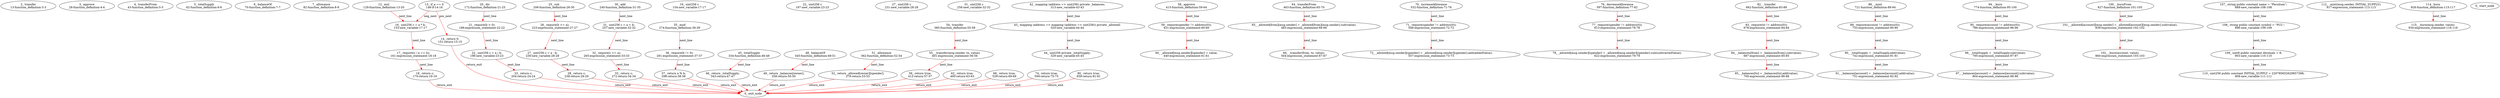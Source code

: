 digraph  {
13 [label="2_ transfer\n13-function_definition-3-3", type_label=function_definition];
28 [label="3_ approve\n28-function_definition-4-4", type_label=function_definition];
43 [label="4_ transferFrom\n43-function_definition-5-5", type_label=function_definition];
62 [label="5_ totalSupply\n62-function_definition-6-6", type_label=function_definition];
70 [label="6_ balanceOf\n70-function_definition-7-7", type_label=function_definition];
82 [label="7_ allowance\n82-function_definition-8-8", type_label=function_definition];
129 [label="12_ mul\n129-function_definition-13-20", type_label=function_definition];
146 [label="13_ if_a == 0\n146-if-14-16", type_label=if];
151 [label="14_ return 0;\n151-return-15-15", type_label=return];
153 [label="16_ uint256 c = a * b;\n153-new_variable-17-17", type_label=new_variable];
154 [label="16_ uint256 c\n154-new_variable-17-17", type_label=new_variable];
161 [label="17_ require(c / a == b);\n161-expression_statement-18-18", type_label=expression_statement];
170 [label="18_ return c;\n170-return-19-19", type_label=return];
172 [label="20_ div\n172-function_definition-21-25", type_label=function_definition];
189 [label="21_ require(b > 0);\n189-expression_statement-22-22", type_label=expression_statement];
196 [label="22_ uint256 c = a / b;\n196-new_variable-23-23", type_label=new_variable];
197 [label="22_ uint256 c\n197-new_variable-23-23", type_label=new_variable];
204 [label="23_ return c;\n204-return-24-24", type_label=return];
206 [label="25_ sub\n206-function_definition-26-30", type_label=function_definition];
223 [label="26_ require(b <= a);\n223-expression_statement-27-27", type_label=expression_statement];
230 [label="27_ uint256 c = a - b;\n230-new_variable-28-28", type_label=new_variable];
231 [label="27_ uint256 c\n231-new_variable-28-28", type_label=new_variable];
238 [label="28_ return c;\n238-return-29-29", type_label=return];
240 [label="30_ add\n240-function_definition-31-35", type_label=function_definition];
257 [label="31_ uint256 c = a + b;\n257-new_variable-32-32", type_label=new_variable];
258 [label="31_ uint256 c\n258-new_variable-32-32", type_label=new_variable];
265 [label="32_ require(c >= a);\n265-expression_statement-33-33", type_label=expression_statement];
272 [label="33_ return c;\n272-return-34-34", type_label=return];
274 [label="35_ mod\n274-function_definition-36-39", type_label=function_definition];
291 [label="36_ require(b != 0);\n291-expression_statement-37-37", type_label=expression_statement];
298 [label="37_ return a % b;\n298-return-38-38", type_label=return];
313 [label="42_ mapping (address => uint256) private _balances;\n313-new_variable-43-43", type_label=new_variable];
320 [label="43_ mapping (address => mapping (address => uint256)) private _allowed;\n320-new_variable-44-44", type_label=new_variable];
329 [label="44_ uint256 private _totalSupply;\n329-new_variable-45-45", type_label=new_variable];
334 [label="45_ totalSupply\n334-function_definition-46-48", type_label=function_definition];
343 [label="46_ return _totalSupply;\n343-return-47-47", type_label=return];
345 [label="48_ balanceOf\n345-function_definition-49-51", type_label=function_definition];
358 [label="49_ return _balances[owner];\n358-return-50-50", type_label=return];
362 [label="51_ allowance\n362-function_definition-52-54", type_label=function_definition];
379 [label="52_ return _allowed[owner][spender];\n379-return-53-53", type_label=return];
385 [label="54_ transfer\n385-function_definition-55-58", type_label=function_definition];
401 [label="55_ _transfer(msg.sender, to, value);\n401-expression_statement-56-56", type_label=expression_statement];
412 [label="56_ return true;\n412-return-57-57", type_label=return];
415 [label="58_ approve\n415-function_definition-59-64", type_label=function_definition];
431 [label="59_ require(spender != address(0));\n431-expression_statement-60-60", type_label=expression_statement];
440 [label="60_ _allowed[msg.sender][spender] = value;\n440-expression_statement-61-61", type_label=expression_statement];
460 [label="62_ return true;\n460-return-63-63", type_label=return];
463 [label="64_ transferFrom\n463-function_definition-65-70", type_label=function_definition];
483 [label="65_ _allowed[from][msg.sender] = _allowed[from][msg.sender].sub(value);\n483-expression_statement-66-66", type_label=expression_statement];
504 [label="66_ _transfer(from, to, value);\n504-expression_statement-67-67", type_label=expression_statement];
529 [label="68_ return true;\n529-return-69-69", type_label=return];
532 [label="70_ increaseAllowance\n532-function_definition-71-76", type_label=function_definition];
548 [label="71_ require(spender != address(0));\n548-expression_statement-72-72", type_label=expression_statement];
557 [label="72_ _allowed[msg.sender][spender] = _allowed[msg.sender][spender].add(addedValue);\n557-expression_statement-73-73", type_label=expression_statement];
594 [label="74_ return true;\n594-return-75-75", type_label=return];
597 [label="76_ decreaseAllowance\n597-function_definition-77-82", type_label=function_definition];
613 [label="77_ require(spender != address(0));\n613-expression_statement-78-78", type_label=expression_statement];
622 [label="78_ _allowed[msg.sender][spender] = _allowed[msg.sender][spender].sub(subtractedValue);\n622-expression_statement-79-79", type_label=expression_statement];
659 [label="80_ return true;\n659-return-81-81", type_label=return];
662 [label="82_ _transfer\n662-function_definition-83-88", type_label=function_definition];
678 [label="83_ require(to != address(0));\n678-expression_statement-84-84", type_label=expression_statement];
687 [label="84_ _balances[from] = _balances[from].sub(value);\n687-expression_statement-85-85", type_label=expression_statement];
700 [label="85_ _balances[to] = _balances[to].add(value);\n700-expression_statement-86-86", type_label=expression_statement];
721 [label="88_ _mint\n721-function_definition-89-94", type_label=function_definition];
733 [label="89_ require(account != address(0));\n733-expression_statement-90-90", type_label=expression_statement];
742 [label="90_ _totalSupply = _totalSupply.add(value);\n742-expression_statement-91-91", type_label=expression_statement];
751 [label="91_ _balances[account] = _balances[account].add(value);\n751-expression_statement-92-92", type_label=expression_statement];
774 [label="94_ _burn\n774-function_definition-95-100", type_label=function_definition];
786 [label="95_ require(account != address(0));\n786-expression_statement-96-96", type_label=expression_statement];
795 [label="96_ _totalSupply = _totalSupply.sub(value);\n795-expression_statement-97-97", type_label=expression_statement];
804 [label="97_ _balances[account] = _balances[account].sub(value);\n804-expression_statement-98-98", type_label=expression_statement];
827 [label="100_ _burnFrom\n827-function_definition-101-105", type_label=function_definition];
839 [label="101_ _allowed[account][msg.sender] = _allowed[account][msg.sender].sub(value);\n839-expression_statement-102-102", type_label=expression_statement];
860 [label="102_ _burn(account, value);\n860-expression_statement-103-103", type_label=expression_statement];
889 [label="107_ string public constant name = \"Peculium\";\n889-new_variable-108-108", type_label=new_variable];
896 [label="108_ string public constant symbol = \"PCL\";\n896-new_variable-109-109", type_label=new_variable];
903 [label="109_ uint8 public constant decimals = 8;\n903-new_variable-110-110", type_label=new_variable];
909 [label="110_ uint256 public constant INITIAL_SUPPLY = 220785652629857398;\n909-new_variable-111-111", type_label=new_variable];
917 [label="112_ _mint(msg.sender, INITIAL_SUPPLY);\n917-expression_statement-113-113", type_label=expression_statement];
926 [label="114_ burn\n926-function_definition-115-117", type_label=function_definition];
934 [label="115_ _burn(msg.sender, value);\n934-expression_statement-116-116", type_label=expression_statement];
1 [label="0_ start_node", type_label=start];
2 [label="0_ exit_node", type_label=exit];
129 -> 153  [color=red, controlflow_type=next_line, edge_type=CFG_edge, key=0, label=next_line];
146 -> 151  [color=red, controlflow_type=pos_next, edge_type=CFG_edge, key=0, label=pos_next];
146 -> 153  [color=red, controlflow_type=neg_next, edge_type=CFG_edge, key=0, label=neg_next];
151 -> 2  [color=red, controlflow_type=return_exit, edge_type=CFG_edge, key=0, label=return_exit];
153 -> 161  [color=red, controlflow_type=next_line, edge_type=CFG_edge, key=0, label=next_line];
161 -> 170  [color=red, controlflow_type=next_line, edge_type=CFG_edge, key=0, label=next_line];
170 -> 2  [color=red, controlflow_type=return_exit, edge_type=CFG_edge, key=0, label=return_exit];
172 -> 189  [color=red, controlflow_type=next_line, edge_type=CFG_edge, key=0, label=next_line];
189 -> 196  [color=red, controlflow_type=next_line, edge_type=CFG_edge, key=0, label=next_line];
196 -> 204  [color=red, controlflow_type=next_line, edge_type=CFG_edge, key=0, label=next_line];
204 -> 2  [color=red, controlflow_type=return_exit, edge_type=CFG_edge, key=0, label=return_exit];
206 -> 223  [color=red, controlflow_type=next_line, edge_type=CFG_edge, key=0, label=next_line];
223 -> 230  [color=red, controlflow_type=next_line, edge_type=CFG_edge, key=0, label=next_line];
230 -> 238  [color=red, controlflow_type=next_line, edge_type=CFG_edge, key=0, label=next_line];
238 -> 2  [color=red, controlflow_type=return_exit, edge_type=CFG_edge, key=0, label=return_exit];
240 -> 257  [color=red, controlflow_type=next_line, edge_type=CFG_edge, key=0, label=next_line];
257 -> 265  [color=red, controlflow_type=next_line, edge_type=CFG_edge, key=0, label=next_line];
265 -> 272  [color=red, controlflow_type=next_line, edge_type=CFG_edge, key=0, label=next_line];
272 -> 2  [color=red, controlflow_type=return_exit, edge_type=CFG_edge, key=0, label=return_exit];
274 -> 291  [color=red, controlflow_type=next_line, edge_type=CFG_edge, key=0, label=next_line];
291 -> 298  [color=red, controlflow_type=next_line, edge_type=CFG_edge, key=0, label=next_line];
298 -> 2  [color=red, controlflow_type=return_exit, edge_type=CFG_edge, key=0, label=return_exit];
313 -> 320  [color=red, controlflow_type=next_line, edge_type=CFG_edge, key=0, label=next_line];
320 -> 329  [color=red, controlflow_type=next_line, edge_type=CFG_edge, key=0, label=next_line];
334 -> 343  [color=red, controlflow_type=next_line, edge_type=CFG_edge, key=0, label=next_line];
343 -> 2  [color=red, controlflow_type=return_exit, edge_type=CFG_edge, key=0, label=return_exit];
345 -> 358  [color=red, controlflow_type=next_line, edge_type=CFG_edge, key=0, label=next_line];
358 -> 2  [color=red, controlflow_type=return_exit, edge_type=CFG_edge, key=0, label=return_exit];
362 -> 379  [color=red, controlflow_type=next_line, edge_type=CFG_edge, key=0, label=next_line];
379 -> 2  [color=red, controlflow_type=return_exit, edge_type=CFG_edge, key=0, label=return_exit];
385 -> 401  [color=red, controlflow_type=next_line, edge_type=CFG_edge, key=0, label=next_line];
401 -> 412  [color=red, controlflow_type=next_line, edge_type=CFG_edge, key=0, label=next_line];
412 -> 2  [color=red, controlflow_type=return_exit, edge_type=CFG_edge, key=0, label=return_exit];
415 -> 431  [color=red, controlflow_type=next_line, edge_type=CFG_edge, key=0, label=next_line];
431 -> 440  [color=red, controlflow_type=next_line, edge_type=CFG_edge, key=0, label=next_line];
460 -> 2  [color=red, controlflow_type=return_exit, edge_type=CFG_edge, key=0, label=return_exit];
463 -> 483  [color=red, controlflow_type=next_line, edge_type=CFG_edge, key=0, label=next_line];
483 -> 504  [color=red, controlflow_type=next_line, edge_type=CFG_edge, key=0, label=next_line];
529 -> 2  [color=red, controlflow_type=return_exit, edge_type=CFG_edge, key=0, label=return_exit];
532 -> 548  [color=red, controlflow_type=next_line, edge_type=CFG_edge, key=0, label=next_line];
548 -> 557  [color=red, controlflow_type=next_line, edge_type=CFG_edge, key=0, label=next_line];
594 -> 2  [color=red, controlflow_type=return_exit, edge_type=CFG_edge, key=0, label=return_exit];
597 -> 613  [color=red, controlflow_type=next_line, edge_type=CFG_edge, key=0, label=next_line];
613 -> 622  [color=red, controlflow_type=next_line, edge_type=CFG_edge, key=0, label=next_line];
659 -> 2  [color=red, controlflow_type=return_exit, edge_type=CFG_edge, key=0, label=return_exit];
662 -> 678  [color=red, controlflow_type=next_line, edge_type=CFG_edge, key=0, label=next_line];
678 -> 687  [color=red, controlflow_type=next_line, edge_type=CFG_edge, key=0, label=next_line];
687 -> 700  [color=red, controlflow_type=next_line, edge_type=CFG_edge, key=0, label=next_line];
721 -> 733  [color=red, controlflow_type=next_line, edge_type=CFG_edge, key=0, label=next_line];
733 -> 742  [color=red, controlflow_type=next_line, edge_type=CFG_edge, key=0, label=next_line];
742 -> 751  [color=red, controlflow_type=next_line, edge_type=CFG_edge, key=0, label=next_line];
774 -> 786  [color=red, controlflow_type=next_line, edge_type=CFG_edge, key=0, label=next_line];
786 -> 795  [color=red, controlflow_type=next_line, edge_type=CFG_edge, key=0, label=next_line];
795 -> 804  [color=red, controlflow_type=next_line, edge_type=CFG_edge, key=0, label=next_line];
827 -> 839  [color=red, controlflow_type=next_line, edge_type=CFG_edge, key=0, label=next_line];
839 -> 860  [color=red, controlflow_type=next_line, edge_type=CFG_edge, key=0, label=next_line];
889 -> 896  [color=red, controlflow_type=next_line, edge_type=CFG_edge, key=0, label=next_line];
896 -> 903  [color=red, controlflow_type=next_line, edge_type=CFG_edge, key=0, label=next_line];
903 -> 909  [color=red, controlflow_type=next_line, edge_type=CFG_edge, key=0, label=next_line];
926 -> 934  [color=red, controlflow_type=next_line, edge_type=CFG_edge, key=0, label=next_line];
}
